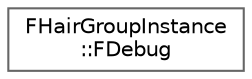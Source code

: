 digraph "Graphical Class Hierarchy"
{
 // INTERACTIVE_SVG=YES
 // LATEX_PDF_SIZE
  bgcolor="transparent";
  edge [fontname=Helvetica,fontsize=10,labelfontname=Helvetica,labelfontsize=10];
  node [fontname=Helvetica,fontsize=10,shape=box,height=0.2,width=0.4];
  rankdir="LR";
  Node0 [id="Node000000",label="FHairGroupInstance\l::FDebug",height=0.2,width=0.4,color="grey40", fillcolor="white", style="filled",URL="$da/d3c/structFHairGroupInstance_1_1FDebug.html",tooltip=" "];
}

